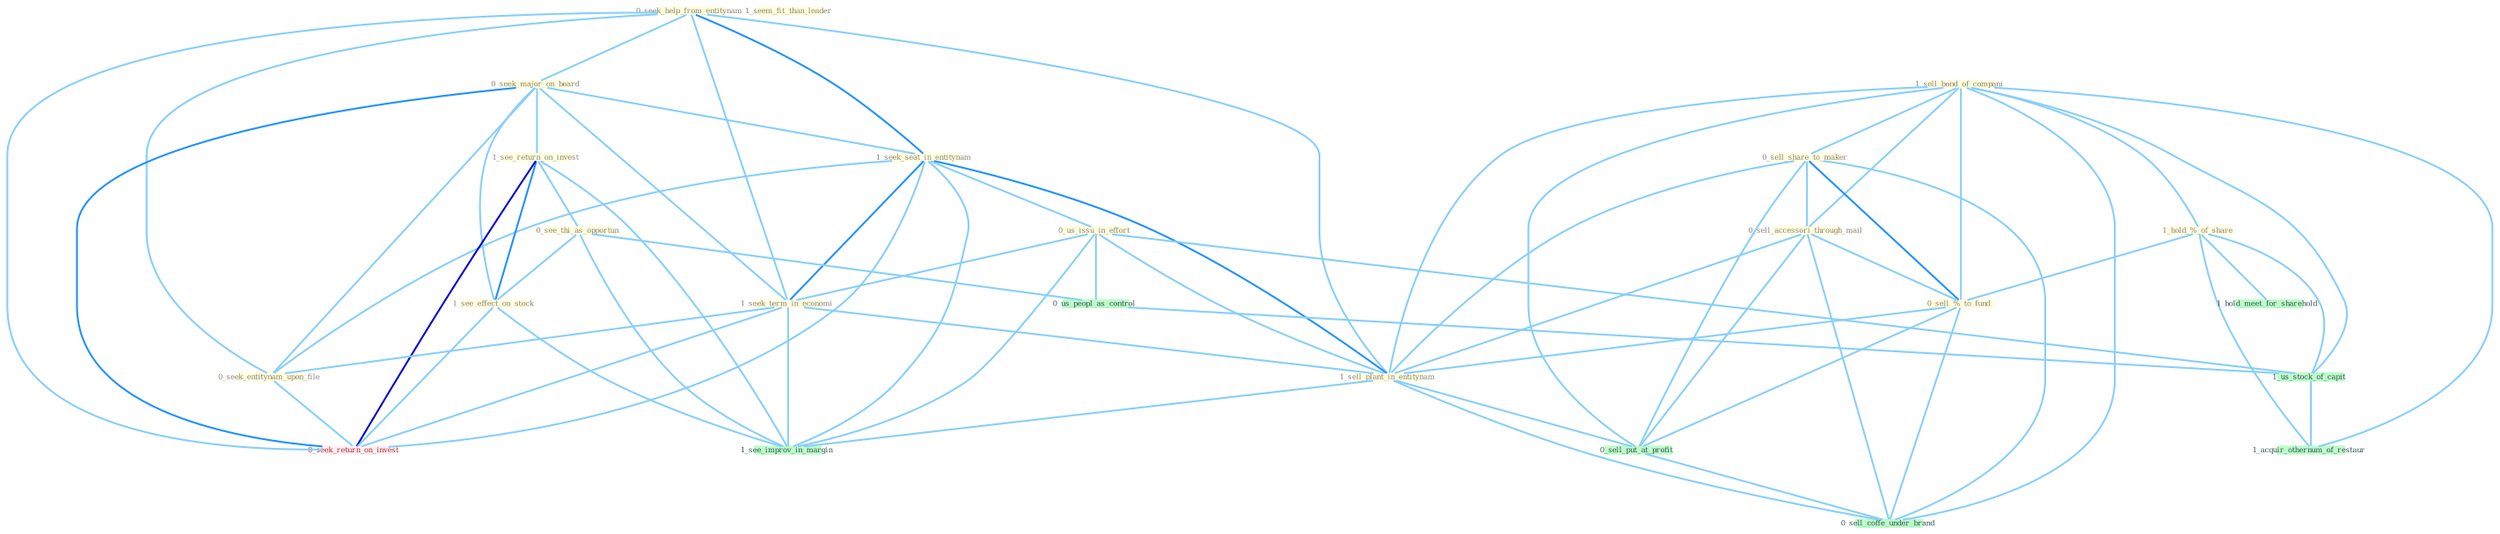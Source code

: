 Graph G{ 
    node
    [shape=polygon,style=filled,width=.5,height=.06,color="#BDFCC9",fixedsize=true,fontsize=4,
    fontcolor="#2f4f4f"];
    {node
    [color="#ffffe0", fontcolor="#8b7d6b"] "0_seek_help_from_entitynam " "1_sell_bond_of_compani " "0_seek_major_on_board " "1_seem_fit_than_leader " "0_sell_share_to_maker " "1_seek_seat_in_entitynam " "0_us_issu_in_effort " "1_hold_%_of_share " "0_sell_accessori_through_mail " "1_see_return_on_invest " "1_seek_term_in_economi " "0_see_thi_as_opportun " "0_sell_%_to_fund " "1_see_effect_on_stock " "1_sell_plant_in_entitynam " "0_seek_entitynam_upon_file "}
{node [color="#fff0f5", fontcolor="#b22222"] "0_seek_return_on_invest "}
edge [color="#B0E2FF"];

	"0_seek_help_from_entitynam " -- "0_seek_major_on_board " [w="1", color="#87cefa" ];
	"0_seek_help_from_entitynam " -- "1_seek_seat_in_entitynam " [w="2", color="#1e90ff" , len=0.8];
	"0_seek_help_from_entitynam " -- "1_seek_term_in_economi " [w="1", color="#87cefa" ];
	"0_seek_help_from_entitynam " -- "1_sell_plant_in_entitynam " [w="1", color="#87cefa" ];
	"0_seek_help_from_entitynam " -- "0_seek_entitynam_upon_file " [w="1", color="#87cefa" ];
	"0_seek_help_from_entitynam " -- "0_seek_return_on_invest " [w="1", color="#87cefa" ];
	"1_sell_bond_of_compani " -- "0_sell_share_to_maker " [w="1", color="#87cefa" ];
	"1_sell_bond_of_compani " -- "1_hold_%_of_share " [w="1", color="#87cefa" ];
	"1_sell_bond_of_compani " -- "0_sell_accessori_through_mail " [w="1", color="#87cefa" ];
	"1_sell_bond_of_compani " -- "0_sell_%_to_fund " [w="1", color="#87cefa" ];
	"1_sell_bond_of_compani " -- "1_sell_plant_in_entitynam " [w="1", color="#87cefa" ];
	"1_sell_bond_of_compani " -- "0_sell_put_at_profit " [w="1", color="#87cefa" ];
	"1_sell_bond_of_compani " -- "1_us_stock_of_capit " [w="1", color="#87cefa" ];
	"1_sell_bond_of_compani " -- "0_sell_coffe_under_brand " [w="1", color="#87cefa" ];
	"1_sell_bond_of_compani " -- "1_acquir_othernum_of_restaur " [w="1", color="#87cefa" ];
	"0_seek_major_on_board " -- "1_seek_seat_in_entitynam " [w="1", color="#87cefa" ];
	"0_seek_major_on_board " -- "1_see_return_on_invest " [w="1", color="#87cefa" ];
	"0_seek_major_on_board " -- "1_seek_term_in_economi " [w="1", color="#87cefa" ];
	"0_seek_major_on_board " -- "1_see_effect_on_stock " [w="1", color="#87cefa" ];
	"0_seek_major_on_board " -- "0_seek_entitynam_upon_file " [w="1", color="#87cefa" ];
	"0_seek_major_on_board " -- "0_seek_return_on_invest " [w="2", color="#1e90ff" , len=0.8];
	"0_sell_share_to_maker " -- "0_sell_accessori_through_mail " [w="1", color="#87cefa" ];
	"0_sell_share_to_maker " -- "0_sell_%_to_fund " [w="2", color="#1e90ff" , len=0.8];
	"0_sell_share_to_maker " -- "1_sell_plant_in_entitynam " [w="1", color="#87cefa" ];
	"0_sell_share_to_maker " -- "0_sell_put_at_profit " [w="1", color="#87cefa" ];
	"0_sell_share_to_maker " -- "0_sell_coffe_under_brand " [w="1", color="#87cefa" ];
	"1_seek_seat_in_entitynam " -- "0_us_issu_in_effort " [w="1", color="#87cefa" ];
	"1_seek_seat_in_entitynam " -- "1_seek_term_in_economi " [w="2", color="#1e90ff" , len=0.8];
	"1_seek_seat_in_entitynam " -- "1_sell_plant_in_entitynam " [w="2", color="#1e90ff" , len=0.8];
	"1_seek_seat_in_entitynam " -- "0_seek_entitynam_upon_file " [w="1", color="#87cefa" ];
	"1_seek_seat_in_entitynam " -- "0_seek_return_on_invest " [w="1", color="#87cefa" ];
	"1_seek_seat_in_entitynam " -- "1_see_improv_in_margin " [w="1", color="#87cefa" ];
	"0_us_issu_in_effort " -- "1_seek_term_in_economi " [w="1", color="#87cefa" ];
	"0_us_issu_in_effort " -- "1_sell_plant_in_entitynam " [w="1", color="#87cefa" ];
	"0_us_issu_in_effort " -- "0_us_peopl_as_control " [w="1", color="#87cefa" ];
	"0_us_issu_in_effort " -- "1_us_stock_of_capit " [w="1", color="#87cefa" ];
	"0_us_issu_in_effort " -- "1_see_improv_in_margin " [w="1", color="#87cefa" ];
	"1_hold_%_of_share " -- "0_sell_%_to_fund " [w="1", color="#87cefa" ];
	"1_hold_%_of_share " -- "1_us_stock_of_capit " [w="1", color="#87cefa" ];
	"1_hold_%_of_share " -- "1_hold_meet_for_sharehold " [w="1", color="#87cefa" ];
	"1_hold_%_of_share " -- "1_acquir_othernum_of_restaur " [w="1", color="#87cefa" ];
	"0_sell_accessori_through_mail " -- "0_sell_%_to_fund " [w="1", color="#87cefa" ];
	"0_sell_accessori_through_mail " -- "1_sell_plant_in_entitynam " [w="1", color="#87cefa" ];
	"0_sell_accessori_through_mail " -- "0_sell_put_at_profit " [w="1", color="#87cefa" ];
	"0_sell_accessori_through_mail " -- "0_sell_coffe_under_brand " [w="1", color="#87cefa" ];
	"1_see_return_on_invest " -- "0_see_thi_as_opportun " [w="1", color="#87cefa" ];
	"1_see_return_on_invest " -- "1_see_effect_on_stock " [w="2", color="#1e90ff" , len=0.8];
	"1_see_return_on_invest " -- "0_seek_return_on_invest " [w="3", color="#0000cd" , len=0.6];
	"1_see_return_on_invest " -- "1_see_improv_in_margin " [w="1", color="#87cefa" ];
	"1_seek_term_in_economi " -- "1_sell_plant_in_entitynam " [w="1", color="#87cefa" ];
	"1_seek_term_in_economi " -- "0_seek_entitynam_upon_file " [w="1", color="#87cefa" ];
	"1_seek_term_in_economi " -- "0_seek_return_on_invest " [w="1", color="#87cefa" ];
	"1_seek_term_in_economi " -- "1_see_improv_in_margin " [w="1", color="#87cefa" ];
	"0_see_thi_as_opportun " -- "1_see_effect_on_stock " [w="1", color="#87cefa" ];
	"0_see_thi_as_opportun " -- "0_us_peopl_as_control " [w="1", color="#87cefa" ];
	"0_see_thi_as_opportun " -- "1_see_improv_in_margin " [w="1", color="#87cefa" ];
	"0_sell_%_to_fund " -- "1_sell_plant_in_entitynam " [w="1", color="#87cefa" ];
	"0_sell_%_to_fund " -- "0_sell_put_at_profit " [w="1", color="#87cefa" ];
	"0_sell_%_to_fund " -- "0_sell_coffe_under_brand " [w="1", color="#87cefa" ];
	"1_see_effect_on_stock " -- "0_seek_return_on_invest " [w="1", color="#87cefa" ];
	"1_see_effect_on_stock " -- "1_see_improv_in_margin " [w="1", color="#87cefa" ];
	"1_sell_plant_in_entitynam " -- "0_sell_put_at_profit " [w="1", color="#87cefa" ];
	"1_sell_plant_in_entitynam " -- "1_see_improv_in_margin " [w="1", color="#87cefa" ];
	"1_sell_plant_in_entitynam " -- "0_sell_coffe_under_brand " [w="1", color="#87cefa" ];
	"0_seek_entitynam_upon_file " -- "0_seek_return_on_invest " [w="1", color="#87cefa" ];
	"0_us_peopl_as_control " -- "1_us_stock_of_capit " [w="1", color="#87cefa" ];
	"0_sell_put_at_profit " -- "0_sell_coffe_under_brand " [w="1", color="#87cefa" ];
	"1_us_stock_of_capit " -- "1_acquir_othernum_of_restaur " [w="1", color="#87cefa" ];
}
